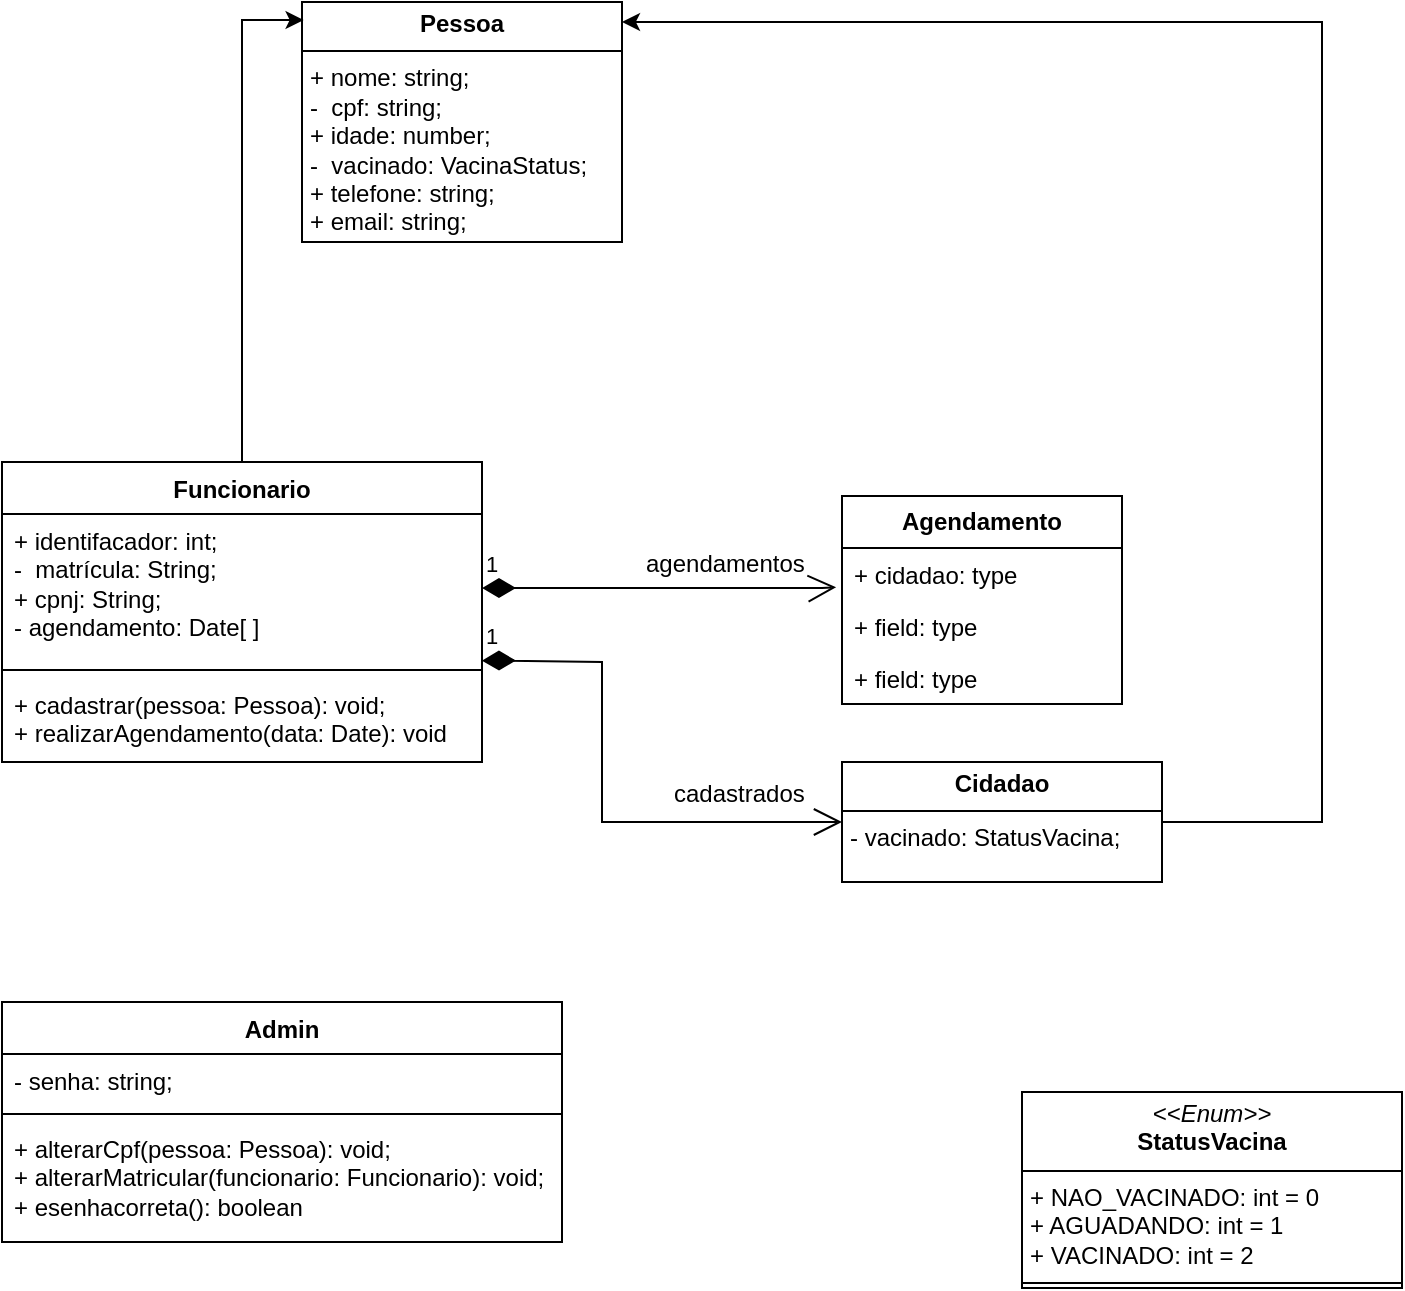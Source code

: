 <mxfile version="24.7.6">
  <diagram name="Página-1" id="XfNlNx4C1Gms-TMcNX_G">
    <mxGraphModel dx="875" dy="503" grid="1" gridSize="10" guides="1" tooltips="1" connect="1" arrows="1" fold="1" page="1" pageScale="1" pageWidth="827" pageHeight="1169" math="0" shadow="0">
      <root>
        <mxCell id="0" />
        <mxCell id="1" parent="0" />
        <mxCell id="3G-iD5Zr3DLC-HYlXnip-9" value="Funcionario" style="swimlane;fontStyle=1;align=center;verticalAlign=top;childLayout=stackLayout;horizontal=1;startSize=26;horizontalStack=0;resizeParent=1;resizeParentMax=0;resizeLast=0;collapsible=1;marginBottom=0;whiteSpace=wrap;html=1;" parent="1" vertex="1">
          <mxGeometry x="80" y="270" width="240" height="150" as="geometry" />
        </mxCell>
        <mxCell id="3G-iD5Zr3DLC-HYlXnip-3" value="&lt;div&gt;&lt;font style=&quot;vertical-align: inherit;&quot;&gt;&lt;font style=&quot;vertical-align: inherit;&quot;&gt;+ identifacador: int;&lt;/font&gt;&lt;/font&gt;&lt;/div&gt;&lt;font style=&quot;vertical-align: inherit;&quot;&gt;&lt;font style=&quot;vertical-align: inherit;&quot;&gt;-&amp;nbsp; matrícula: String;&lt;/font&gt;&lt;/font&gt;&lt;div&gt;&lt;font style=&quot;vertical-align: inherit;&quot;&gt;&lt;font style=&quot;vertical-align: inherit;&quot;&gt;+ cpnj: String;&lt;/font&gt;&lt;/font&gt;&lt;/div&gt;&lt;div&gt;- agendamento: Date[ ]&amp;nbsp;&lt;/div&gt;&lt;div&gt;&lt;font style=&quot;vertical-align: inherit;&quot;&gt;&lt;font style=&quot;vertical-align: inherit;&quot;&gt;&lt;br&gt;&lt;/font&gt;&lt;/font&gt;&lt;/div&gt;" style="text;strokeColor=none;fillColor=none;align=left;verticalAlign=top;spacingLeft=4;spacingRight=4;overflow=hidden;rotatable=0;points=[[0,0.5],[1,0.5]];portConstraint=eastwest;whiteSpace=wrap;html=1;" parent="3G-iD5Zr3DLC-HYlXnip-9" vertex="1">
          <mxGeometry y="26" width="240" height="74" as="geometry" />
        </mxCell>
        <mxCell id="3G-iD5Zr3DLC-HYlXnip-11" value="" style="line;strokeWidth=1;fillColor=none;align=left;verticalAlign=middle;spacingTop=-1;spacingLeft=3;spacingRight=3;rotatable=0;labelPosition=right;points=[];portConstraint=eastwest;strokeColor=inherit;" parent="3G-iD5Zr3DLC-HYlXnip-9" vertex="1">
          <mxGeometry y="100" width="240" height="8" as="geometry" />
        </mxCell>
        <mxCell id="3G-iD5Zr3DLC-HYlXnip-12" value="&lt;font style=&quot;vertical-align: inherit;&quot;&gt;&lt;font style=&quot;vertical-align: inherit;&quot;&gt;+ cadastrar(pessoa: Pessoa): void;&lt;/font&gt;&lt;/font&gt;&lt;div&gt;+ realizarAgendamento(data: Date): void&lt;/div&gt;" style="text;strokeColor=none;fillColor=none;align=left;verticalAlign=top;spacingLeft=4;spacingRight=4;overflow=hidden;rotatable=0;points=[[0,0.5],[1,0.5]];portConstraint=eastwest;whiteSpace=wrap;html=1;" parent="3G-iD5Zr3DLC-HYlXnip-9" vertex="1">
          <mxGeometry y="108" width="240" height="42" as="geometry" />
        </mxCell>
        <mxCell id="WFIcbdkpE5iSNNuq_lhV-2" value="&lt;font style=&quot;vertical-align: inherit;&quot;&gt;&lt;font style=&quot;vertical-align: inherit;&quot;&gt;Admin&lt;/font&gt;&lt;/font&gt;" style="swimlane;fontStyle=1;align=center;verticalAlign=top;childLayout=stackLayout;horizontal=1;startSize=26;horizontalStack=0;resizeParent=1;resizeParentMax=0;resizeLast=0;collapsible=1;marginBottom=0;whiteSpace=wrap;html=1;" parent="1" vertex="1">
          <mxGeometry x="80" y="540" width="280" height="120" as="geometry" />
        </mxCell>
        <mxCell id="WFIcbdkpE5iSNNuq_lhV-3" value="&lt;font style=&quot;vertical-align: inherit;&quot;&gt;&lt;font style=&quot;vertical-align: inherit;&quot;&gt;&lt;font style=&quot;vertical-align: inherit;&quot;&gt;&lt;font style=&quot;vertical-align: inherit;&quot;&gt;- senha: string;&lt;/font&gt;&lt;/font&gt;&lt;/font&gt;&lt;/font&gt;" style="text;strokeColor=none;fillColor=none;align=left;verticalAlign=top;spacingLeft=4;spacingRight=4;overflow=hidden;rotatable=0;points=[[0,0.5],[1,0.5]];portConstraint=eastwest;whiteSpace=wrap;html=1;" parent="WFIcbdkpE5iSNNuq_lhV-2" vertex="1">
          <mxGeometry y="26" width="280" height="26" as="geometry" />
        </mxCell>
        <mxCell id="WFIcbdkpE5iSNNuq_lhV-4" value="" style="line;strokeWidth=1;fillColor=none;align=left;verticalAlign=middle;spacingTop=-1;spacingLeft=3;spacingRight=3;rotatable=0;labelPosition=right;points=[];portConstraint=eastwest;strokeColor=inherit;" parent="WFIcbdkpE5iSNNuq_lhV-2" vertex="1">
          <mxGeometry y="52" width="280" height="8" as="geometry" />
        </mxCell>
        <mxCell id="WFIcbdkpE5iSNNuq_lhV-5" value="&lt;font style=&quot;vertical-align: inherit;&quot;&gt;&lt;font style=&quot;vertical-align: inherit;&quot;&gt;&lt;font style=&quot;vertical-align: inherit;&quot;&gt;&lt;font style=&quot;vertical-align: inherit;&quot;&gt;&lt;font style=&quot;vertical-align: inherit;&quot;&gt;&lt;font style=&quot;vertical-align: inherit;&quot;&gt;&lt;font style=&quot;vertical-align: inherit;&quot;&gt;&lt;font style=&quot;vertical-align: inherit;&quot;&gt;&lt;font style=&quot;vertical-align: inherit;&quot;&gt;&lt;font style=&quot;vertical-align: inherit;&quot;&gt;+ alterarCpf(pessoa: Pessoa): void;&lt;/font&gt;&lt;/font&gt;&lt;/font&gt;&lt;/font&gt;&lt;/font&gt;&lt;/font&gt;&lt;/font&gt;&lt;/font&gt;&lt;/font&gt;&lt;/font&gt;&lt;div&gt;&lt;font style=&quot;vertical-align: inherit;&quot;&gt;&lt;font style=&quot;vertical-align: inherit;&quot;&gt;&lt;font style=&quot;vertical-align: inherit;&quot;&gt;&lt;font style=&quot;vertical-align: inherit;&quot;&gt;&lt;font style=&quot;vertical-align: inherit;&quot;&gt;&lt;font style=&quot;vertical-align: inherit;&quot;&gt;&lt;font style=&quot;vertical-align: inherit;&quot;&gt;&lt;font style=&quot;vertical-align: inherit;&quot;&gt;&lt;font style=&quot;vertical-align: inherit;&quot;&gt;&lt;font style=&quot;vertical-align: inherit;&quot;&gt;&lt;font style=&quot;vertical-align: inherit;&quot;&gt;&lt;font style=&quot;vertical-align: inherit;&quot;&gt;+ alterarMatricular(funcionario: Funcionario): void;&lt;/font&gt;&lt;/font&gt;&lt;/font&gt;&lt;/font&gt;&lt;/font&gt;&lt;/font&gt;&lt;/font&gt;&lt;/font&gt;&lt;/font&gt;&lt;/font&gt;&lt;/font&gt;&lt;/font&gt;&lt;/div&gt;&lt;div&gt;&lt;font style=&quot;vertical-align: inherit;&quot;&gt;&lt;font style=&quot;vertical-align: inherit;&quot;&gt;&lt;font style=&quot;vertical-align: inherit;&quot;&gt;&lt;font style=&quot;vertical-align: inherit;&quot;&gt;&lt;font style=&quot;vertical-align: inherit;&quot;&gt;&lt;font style=&quot;vertical-align: inherit;&quot;&gt;&lt;font style=&quot;vertical-align: inherit;&quot;&gt;&lt;font style=&quot;vertical-align: inherit;&quot;&gt;&lt;font style=&quot;vertical-align: inherit;&quot;&gt;&lt;font style=&quot;vertical-align: inherit;&quot;&gt;&lt;font style=&quot;vertical-align: inherit;&quot;&gt;&lt;font style=&quot;vertical-align: inherit;&quot;&gt;+ esenhacorreta(): boolean&lt;/font&gt;&lt;/font&gt;&lt;/font&gt;&lt;/font&gt;&lt;/font&gt;&lt;/font&gt;&lt;/font&gt;&lt;/font&gt;&lt;/font&gt;&lt;/font&gt;&lt;/font&gt;&lt;/font&gt;&lt;/div&gt;" style="text;strokeColor=none;fillColor=none;align=left;verticalAlign=top;spacingLeft=4;spacingRight=4;overflow=hidden;rotatable=0;points=[[0,0.5],[1,0.5]];portConstraint=eastwest;whiteSpace=wrap;html=1;" parent="WFIcbdkpE5iSNNuq_lhV-2" vertex="1">
          <mxGeometry y="60" width="280" height="60" as="geometry" />
        </mxCell>
        <mxCell id="oSOFbkNtGS3gOUFjXJZT-1" value="&lt;p style=&quot;margin:0px;margin-top:4px;text-align:center;&quot;&gt;&lt;b&gt;Pessoa&lt;/b&gt;&lt;/p&gt;&lt;hr size=&quot;1&quot; style=&quot;border-style:solid;&quot;&gt;&lt;p style=&quot;margin:0px;margin-left:4px;&quot;&gt;+ nome: string;&lt;/p&gt;&lt;p style=&quot;margin:0px;margin-left:4px;&quot;&gt;-&amp;nbsp; cpf: string;&lt;/p&gt;&lt;p style=&quot;margin:0px;margin-left:4px;&quot;&gt;+ idade: number;&lt;/p&gt;&lt;p style=&quot;margin:0px;margin-left:4px;&quot;&gt;-&amp;nbsp; vacinado: VacinaStatus;&lt;/p&gt;&lt;p style=&quot;margin:0px;margin-left:4px;&quot;&gt;+ telefone: string;&lt;/p&gt;&lt;p style=&quot;margin:0px;margin-left:4px;&quot;&gt;+ email: string;&lt;/p&gt;&lt;hr size=&quot;1&quot; style=&quot;border-style:solid;&quot;&gt;&lt;p style=&quot;margin:0px;margin-left:4px;&quot;&gt;+ vacinar(): void;&lt;/p&gt;" style="verticalAlign=top;align=left;overflow=fill;html=1;whiteSpace=wrap;" parent="1" vertex="1">
          <mxGeometry x="230" y="40" width="160" height="120" as="geometry" />
        </mxCell>
        <mxCell id="oSOFbkNtGS3gOUFjXJZT-3" style="edgeStyle=orthogonalEdgeStyle;rounded=0;orthogonalLoop=1;jettySize=auto;html=1;entryX=0.005;entryY=0.075;entryDx=0;entryDy=0;entryPerimeter=0;" parent="1" source="3G-iD5Zr3DLC-HYlXnip-9" target="oSOFbkNtGS3gOUFjXJZT-1" edge="1">
          <mxGeometry relative="1" as="geometry">
            <mxPoint x="230" y="70" as="targetPoint" />
          </mxGeometry>
        </mxCell>
        <mxCell id="-1cI6ABM3Z18HVlQD27X-1" value="&lt;p style=&quot;margin:0px;margin-top:4px;text-align:center;&quot;&gt;&lt;b&gt;Cidadao&lt;/b&gt;&lt;/p&gt;&lt;hr size=&quot;1&quot; style=&quot;border-style:solid;&quot;&gt;&lt;p style=&quot;margin:0px;margin-left:4px;&quot;&gt;- vacinado: StatusVacina;&lt;/p&gt;&lt;p style=&quot;margin:0px;margin-left:4px;&quot;&gt;&lt;br&gt;&lt;/p&gt;&lt;hr size=&quot;1&quot; style=&quot;border-style:solid;&quot;&gt;&lt;p style=&quot;margin:0px;margin-left:4px;&quot;&gt;&lt;br&gt;&lt;/p&gt;" style="verticalAlign=top;align=left;overflow=fill;html=1;whiteSpace=wrap;" parent="1" vertex="1">
          <mxGeometry x="500" y="420" width="160" height="60" as="geometry" />
        </mxCell>
        <mxCell id="xic_ax9DRKgfpQftKr-l-2" value="&lt;b&gt;Agendamento&lt;/b&gt;" style="swimlane;fontStyle=0;childLayout=stackLayout;horizontal=1;startSize=26;fillColor=none;horizontalStack=0;resizeParent=1;resizeParentMax=0;resizeLast=0;collapsible=1;marginBottom=0;whiteSpace=wrap;html=1;" vertex="1" parent="1">
          <mxGeometry x="500" y="287" width="140" height="104" as="geometry" />
        </mxCell>
        <mxCell id="xic_ax9DRKgfpQftKr-l-3" value="+ cidadao: type" style="text;strokeColor=none;fillColor=none;align=left;verticalAlign=top;spacingLeft=4;spacingRight=4;overflow=hidden;rotatable=0;points=[[0,0.5],[1,0.5]];portConstraint=eastwest;whiteSpace=wrap;html=1;" vertex="1" parent="xic_ax9DRKgfpQftKr-l-2">
          <mxGeometry y="26" width="140" height="26" as="geometry" />
        </mxCell>
        <mxCell id="xic_ax9DRKgfpQftKr-l-4" value="+ field: type" style="text;strokeColor=none;fillColor=none;align=left;verticalAlign=top;spacingLeft=4;spacingRight=4;overflow=hidden;rotatable=0;points=[[0,0.5],[1,0.5]];portConstraint=eastwest;whiteSpace=wrap;html=1;" vertex="1" parent="xic_ax9DRKgfpQftKr-l-2">
          <mxGeometry y="52" width="140" height="26" as="geometry" />
        </mxCell>
        <mxCell id="xic_ax9DRKgfpQftKr-l-5" value="+ field: type" style="text;strokeColor=none;fillColor=none;align=left;verticalAlign=top;spacingLeft=4;spacingRight=4;overflow=hidden;rotatable=0;points=[[0,0.5],[1,0.5]];portConstraint=eastwest;whiteSpace=wrap;html=1;" vertex="1" parent="xic_ax9DRKgfpQftKr-l-2">
          <mxGeometry y="78" width="140" height="26" as="geometry" />
        </mxCell>
        <mxCell id="xic_ax9DRKgfpQftKr-l-8" value="&lt;p style=&quot;margin:0px;margin-top:4px;text-align:center;&quot;&gt;&lt;i&gt;&amp;lt;&amp;lt;Enum&amp;gt;&amp;gt;&lt;/i&gt;&lt;br&gt;&lt;b&gt;StatusVacina&lt;/b&gt;&lt;/p&gt;&lt;hr size=&quot;1&quot; style=&quot;border-style:solid;&quot;&gt;&lt;p style=&quot;margin:0px;margin-left:4px;&quot;&gt;+ NAO_VACINADO: int = 0&lt;/p&gt;&lt;p style=&quot;margin:0px;margin-left:4px;&quot;&gt;+ AGUADANDO: int = 1&lt;/p&gt;&lt;p style=&quot;margin:0px;margin-left:4px;&quot;&gt;+ VACINADO: int = 2&lt;/p&gt;&lt;hr size=&quot;1&quot; style=&quot;border-style:solid;&quot;&gt;&lt;p style=&quot;margin:0px;margin-left:4px;&quot;&gt;&lt;br&gt;&lt;/p&gt;" style="verticalAlign=top;align=left;overflow=fill;html=1;whiteSpace=wrap;" vertex="1" parent="1">
          <mxGeometry x="590" y="585" width="190" height="98" as="geometry" />
        </mxCell>
        <mxCell id="xic_ax9DRKgfpQftKr-l-10" value="1" style="endArrow=open;html=1;endSize=12;startArrow=diamondThin;startSize=14;startFill=1;edgeStyle=orthogonalEdgeStyle;align=left;verticalAlign=bottom;rounded=0;exitX=1;exitY=0.5;exitDx=0;exitDy=0;entryX=-0.021;entryY=0.756;entryDx=0;entryDy=0;entryPerimeter=0;" edge="1" parent="1" source="3G-iD5Zr3DLC-HYlXnip-3" target="xic_ax9DRKgfpQftKr-l-3">
          <mxGeometry x="-1" y="3" relative="1" as="geometry">
            <mxPoint x="380" y="380" as="sourcePoint" />
            <mxPoint x="540" y="380" as="targetPoint" />
            <Array as="points">
              <mxPoint x="490" y="333" />
              <mxPoint x="490" y="333" />
            </Array>
          </mxGeometry>
        </mxCell>
        <mxCell id="xic_ax9DRKgfpQftKr-l-12" value="agendamentos" style="text;strokeColor=none;fillColor=none;align=left;verticalAlign=top;spacingLeft=4;spacingRight=4;overflow=hidden;rotatable=0;points=[[0,0.5],[1,0.5]];portConstraint=eastwest;whiteSpace=wrap;html=1;" vertex="1" parent="1">
          <mxGeometry x="396" y="307" width="90" height="26" as="geometry" />
        </mxCell>
        <mxCell id="xic_ax9DRKgfpQftKr-l-14" value="1" style="endArrow=open;html=1;endSize=12;startArrow=diamondThin;startSize=14;startFill=1;edgeStyle=orthogonalEdgeStyle;align=left;verticalAlign=bottom;rounded=0;exitX=0.985;exitY=0.991;exitDx=0;exitDy=0;exitPerimeter=0;" edge="1" parent="1">
          <mxGeometry x="-1" y="3" relative="1" as="geometry">
            <mxPoint x="320.0" y="369.334" as="sourcePoint" />
            <mxPoint x="500" y="450" as="targetPoint" />
            <Array as="points">
              <mxPoint x="328" y="369" />
              <mxPoint x="380" y="370" />
              <mxPoint x="380" y="450" />
            </Array>
          </mxGeometry>
        </mxCell>
        <mxCell id="xic_ax9DRKgfpQftKr-l-15" value="cadastrados" style="text;strokeColor=none;fillColor=none;align=left;verticalAlign=top;spacingLeft=4;spacingRight=4;overflow=hidden;rotatable=0;points=[[0,0.5],[1,0.5]];portConstraint=eastwest;whiteSpace=wrap;html=1;" vertex="1" parent="1">
          <mxGeometry x="410" y="422" width="80" height="26" as="geometry" />
        </mxCell>
        <mxCell id="xic_ax9DRKgfpQftKr-l-16" style="edgeStyle=orthogonalEdgeStyle;rounded=0;orthogonalLoop=1;jettySize=auto;html=1;entryX=1;entryY=0.083;entryDx=0;entryDy=0;entryPerimeter=0;" edge="1" parent="1" source="-1cI6ABM3Z18HVlQD27X-1" target="oSOFbkNtGS3gOUFjXJZT-1">
          <mxGeometry relative="1" as="geometry">
            <Array as="points">
              <mxPoint x="740" y="450" />
              <mxPoint x="740" y="50" />
            </Array>
          </mxGeometry>
        </mxCell>
      </root>
    </mxGraphModel>
  </diagram>
</mxfile>
